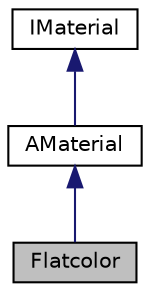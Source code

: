 digraph "Flatcolor"
{
 // LATEX_PDF_SIZE
  edge [fontname="Helvetica",fontsize="10",labelfontname="Helvetica",labelfontsize="10"];
  node [fontname="Helvetica",fontsize="10",shape=record];
  Node1 [label="Flatcolor",height=0.2,width=0.4,color="black", fillcolor="grey75", style="filled", fontcolor="black",tooltip=" "];
  Node2 -> Node1 [dir="back",color="midnightblue",fontsize="10",style="solid"];
  Node2 [label="AMaterial",height=0.2,width=0.4,color="black", fillcolor="white", style="filled",URL="$classAMaterial.html",tooltip=" "];
  Node3 -> Node2 [dir="back",color="midnightblue",fontsize="10",style="solid"];
  Node3 [label="IMaterial",height=0.2,width=0.4,color="black", fillcolor="white", style="filled",URL="$classIMaterial.html",tooltip=" "];
}
